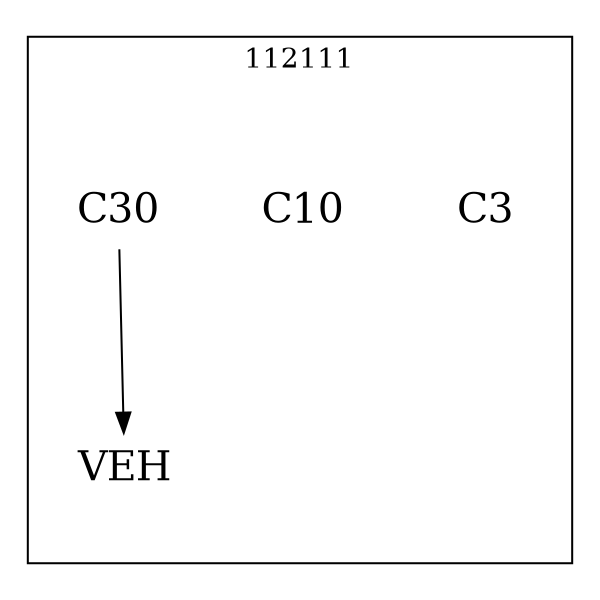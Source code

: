 strict digraph DAGS {
	size = "4,4!" ; ratio ="fill"; subgraph cluster_0{
			labeldoc = "t";
			label = "112111";node	[label= VEH, shape = plaintext, fontsize=20] VEH;node	[label= C3, shape = plaintext, fontsize=20] C3;node	[label= C10, shape = plaintext, fontsize=20] C10;node	[label= C30, shape = plaintext, fontsize=20] C30;
C30->VEH;
	}}